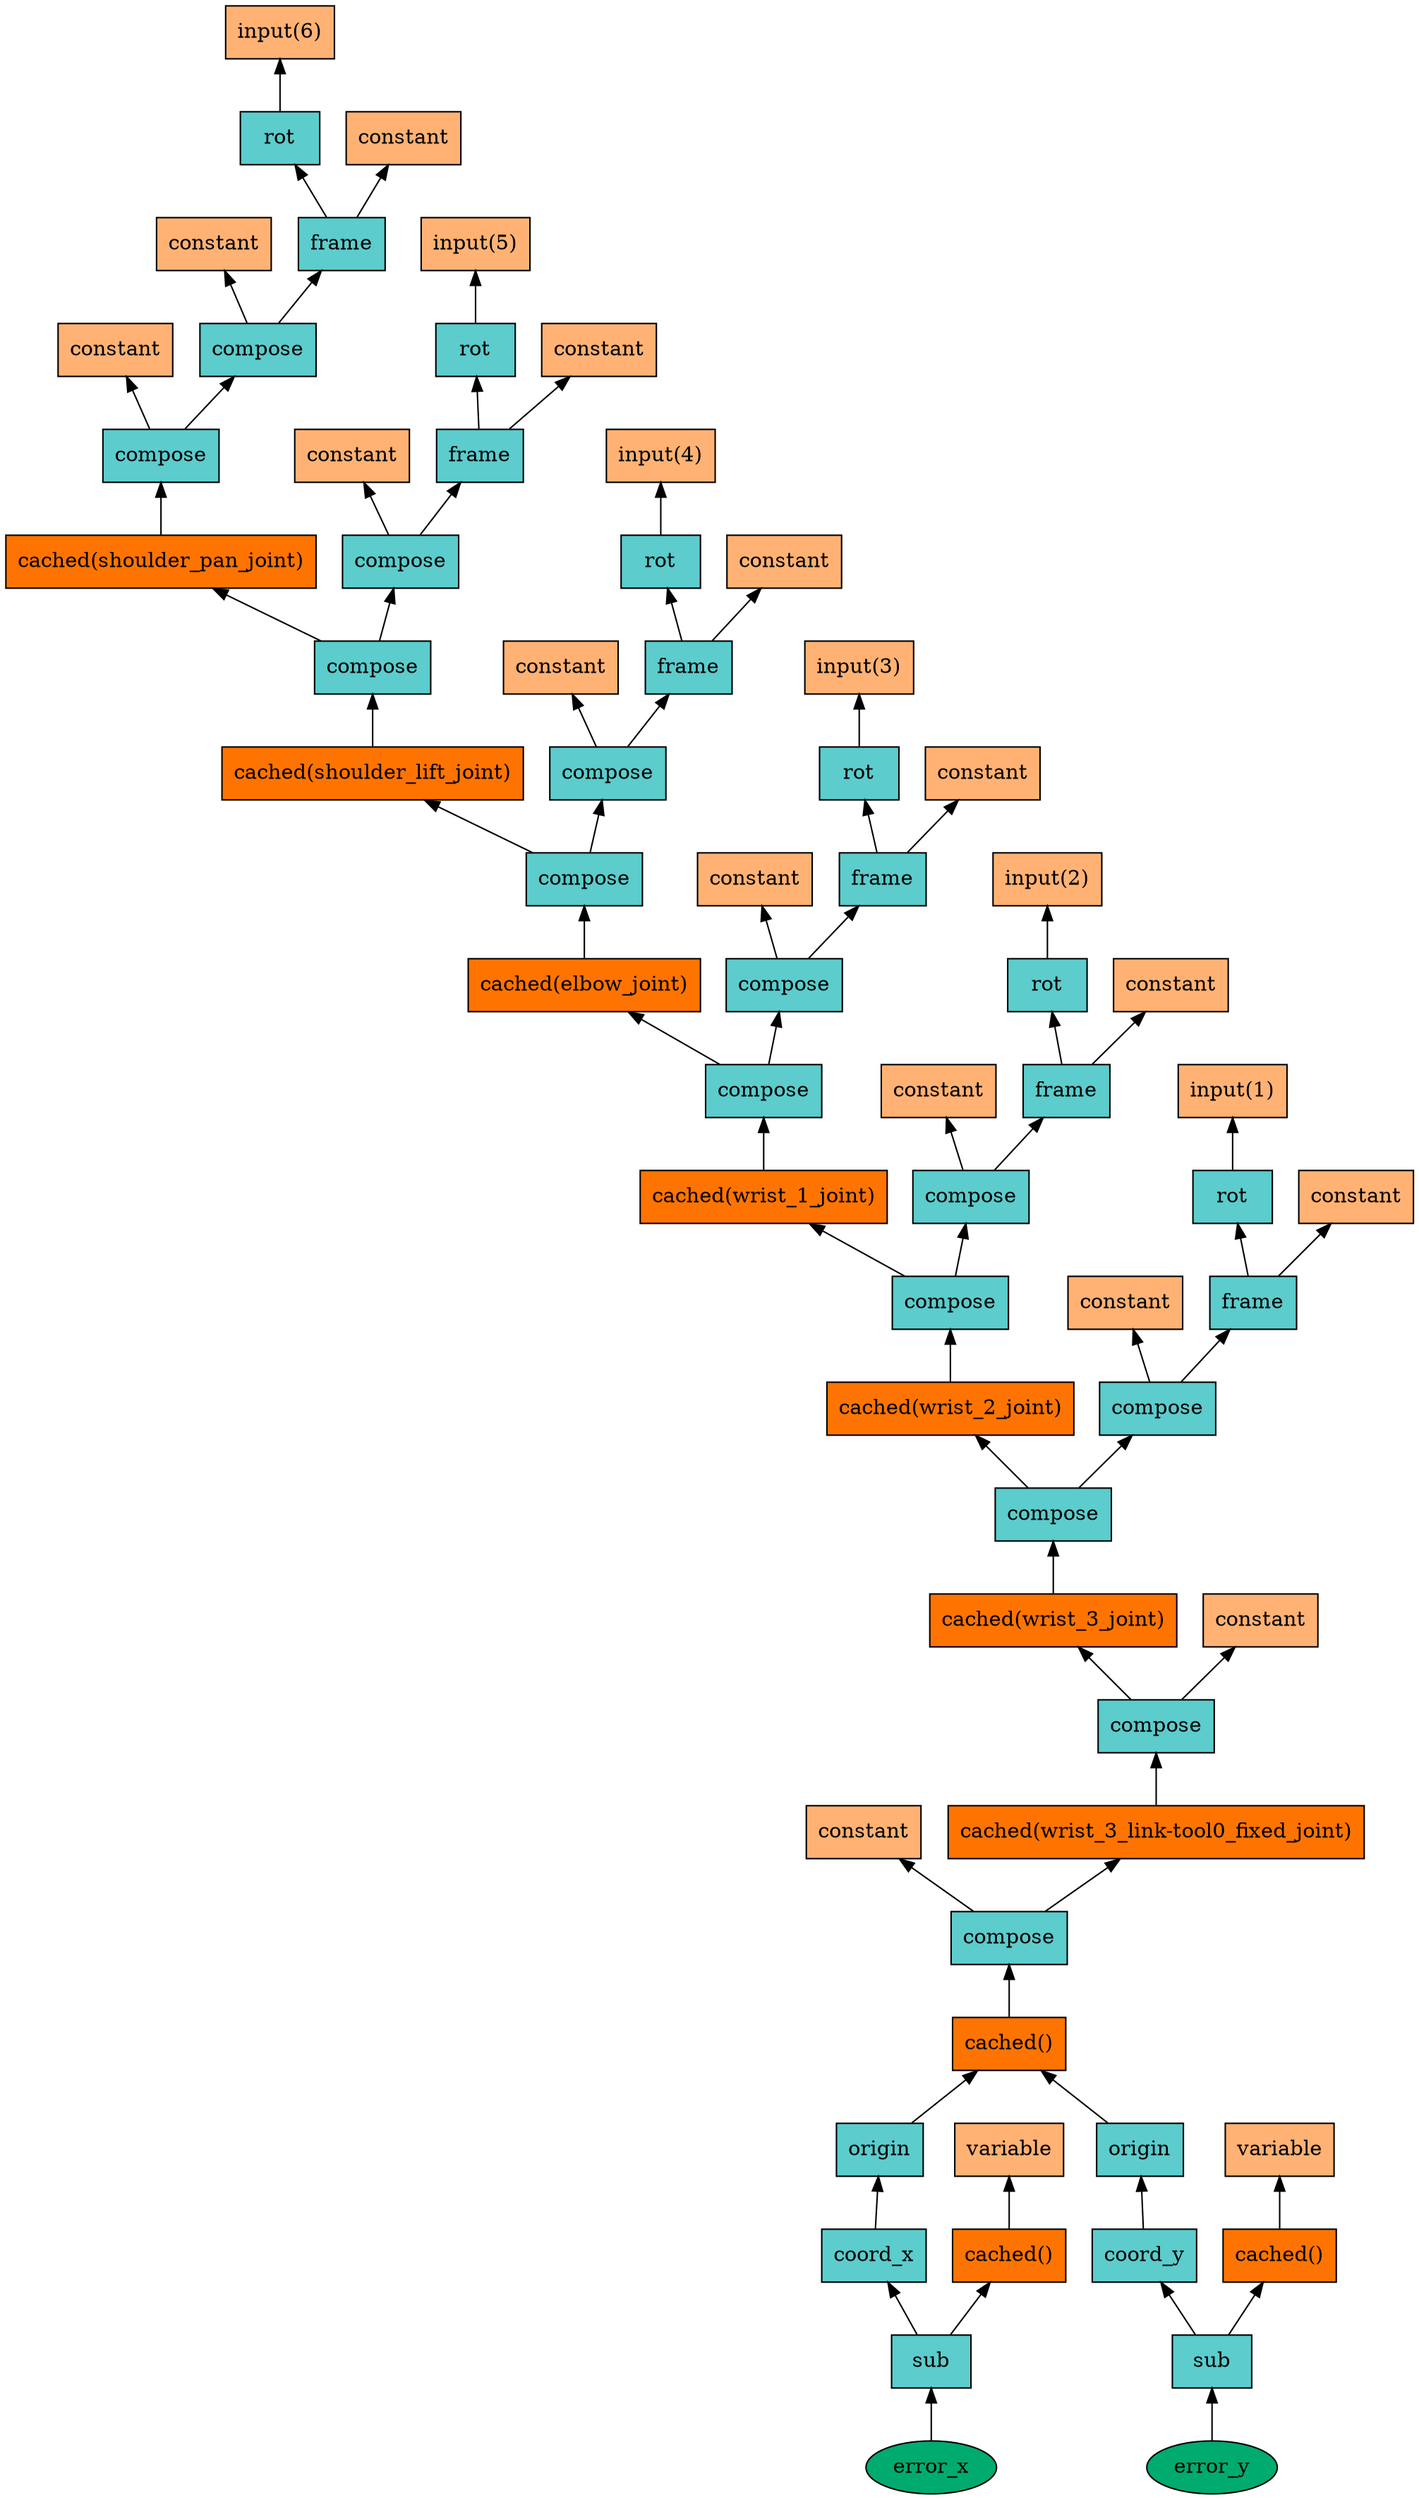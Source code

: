digraph expressiontree { 
rankdir=BT

S93910817713024[label="sub",shape=box,style=filled,fillcolor="#5CCCCC",color=black]
S93910817760576[label="coord_y",shape=box,style=filled,fillcolor="#5CCCCC",color=black]
S93910817657216[label="origin",shape=box,style=filled,fillcolor="#5CCCCC",color=black]
S93910817698656[label="cached()",shape=box,style=filled,fillcolor="#FF7400",color=black]
S93910817698160[label="compose",shape=box,style=filled,fillcolor="#5CCCCC",color=black]
S93910817698432[label="constant",shape=box,style=filled,fillcolor="#FFB273",color=black]
S93910798500880[label="cached(wrist_3_link-tool0_fixed_joint)",shape=box,style=filled,fillcolor="#FF7400",color=black]
S93910817697024[label="compose",shape=box,style=filled,fillcolor="#5CCCCC",color=black]
S93910798613600[label="cached(wrist_3_joint)",shape=box,style=filled,fillcolor="#FF7400",color=black]
S93910811104224[label="compose",shape=box,style=filled,fillcolor="#5CCCCC",color=black]
S93910798562208[label="cached(wrist_2_joint)",shape=box,style=filled,fillcolor="#FF7400",color=black]
S93910811103856[label="compose",shape=box,style=filled,fillcolor="#5CCCCC",color=black]
S93910798591328[label="cached(wrist_1_joint)",shape=box,style=filled,fillcolor="#FF7400",color=black]
S93910811103488[label="compose",shape=box,style=filled,fillcolor="#5CCCCC",color=black]
S93910807136048[label="cached(elbow_joint)",shape=box,style=filled,fillcolor="#FF7400",color=black]
S93910811103120[label="compose",shape=box,style=filled,fillcolor="#5CCCCC",color=black]
S93910807412112[label="cached(shoulder_lift_joint)",shape=box,style=filled,fillcolor="#FF7400",color=black]
S93910811102752[label="compose",shape=box,style=filled,fillcolor="#5CCCCC",color=black]
S93910811052096[label="cached(shoulder_pan_joint)",shape=box,style=filled,fillcolor="#FF7400",color=black]
S93910817687984[label="compose",shape=box,style=filled,fillcolor="#5CCCCC",color=black]
S93910817688256[label="constant",shape=box,style=filled,fillcolor="#FFB273",color=black]
S93910817687488[label="compose",shape=box,style=filled,fillcolor="#5CCCCC",color=black]
S93910817687760[label="constant",shape=box,style=filled,fillcolor="#FFB273",color=black]
S93910817686240[label="frame",shape=box,style=filled,fillcolor="#5CCCCC",color=black]
S93910817686000[label="rot",shape=box,style=filled,fillcolor="#5CCCCC",color=black]
S93910811098528[label="input(6)",shape=box,style=filled,fillcolor="#FFB273",color=black]
S93910817686000 -> S93910811098528
S93910817687344[label="constant",shape=box,style=filled,fillcolor="#FFB273",color=black]
S93910817686240 -> S93910817686000
S93910817686240 -> S93910817687344
S93910817687488 -> S93910817687760
S93910817687488 -> S93910817686240
S93910817687984 -> S93910817688256
S93910817687984 -> S93910817687488
S93910811052096 -> S93910817687984
S93910811098032[label="compose",shape=box,style=filled,fillcolor="#5CCCCC",color=black]
S93910811098304[label="constant",shape=box,style=filled,fillcolor="#FFB273",color=black]
S93910811097808[label="frame",shape=box,style=filled,fillcolor="#5CCCCC",color=black]
S93910810447696[label="rot",shape=box,style=filled,fillcolor="#5CCCCC",color=black]
S93910817687088[label="input(5)",shape=box,style=filled,fillcolor="#FFB273",color=black]
S93910810447696 -> S93910817687088
S93910811097888[label="constant",shape=box,style=filled,fillcolor="#FFB273",color=black]
S93910811097808 -> S93910810447696
S93910811097808 -> S93910811097888
S93910811098032 -> S93910811098304
S93910811098032 -> S93910811097808
S93910811102752 -> S93910811052096
S93910811102752 -> S93910811098032
S93910807412112 -> S93910811102752
S93910817686528[label="compose",shape=box,style=filled,fillcolor="#5CCCCC",color=black]
S93910817686800[label="constant",shape=box,style=filled,fillcolor="#FFB273",color=black]
S93910811102528[label="frame",shape=box,style=filled,fillcolor="#5CCCCC",color=black]
S93910811102432[label="rot",shape=box,style=filled,fillcolor="#5CCCCC",color=black]
S93910811095968[label="input(4)",shape=box,style=filled,fillcolor="#FFB273",color=black]
S93910811102432 -> S93910811095968
S93910811102608[label="constant",shape=box,style=filled,fillcolor="#FFB273",color=black]
S93910811102528 -> S93910811102432
S93910811102528 -> S93910811102608
S93910817686528 -> S93910817686800
S93910817686528 -> S93910811102528
S93910811103120 -> S93910807412112
S93910811103120 -> S93910817686528
S93910807136048 -> S93910811103120
S93910817688832[label="compose",shape=box,style=filled,fillcolor="#5CCCCC",color=black]
S93910817689104[label="constant",shape=box,style=filled,fillcolor="#FFB273",color=black]
S93910811026208[label="frame",shape=box,style=filled,fillcolor="#5CCCCC",color=black]
S93910817702960[label="rot",shape=box,style=filled,fillcolor="#5CCCCC",color=black]
S93910817713120[label="input(3)",shape=box,style=filled,fillcolor="#FFB273",color=black]
S93910817702960 -> S93910817713120
S93910811073696[label="constant",shape=box,style=filled,fillcolor="#FFB273",color=black]
S93910811026208 -> S93910817702960
S93910811026208 -> S93910811073696
S93910817688832 -> S93910817689104
S93910817688832 -> S93910811026208
S93910811103488 -> S93910807136048
S93910811103488 -> S93910817688832
S93910798591328 -> S93910811103488
S93910811090128[label="compose",shape=box,style=filled,fillcolor="#5CCCCC",color=black]
S93910811090400[label="constant",shape=box,style=filled,fillcolor="#FFB273",color=black]
S93910817712032[label="frame",shape=box,style=filled,fillcolor="#5CCCCC",color=black]
S93910817703600[label="rot",shape=box,style=filled,fillcolor="#5CCCCC",color=black]
S93910817704768[label="input(2)",shape=box,style=filled,fillcolor="#FFB273",color=black]
S93910817703600 -> S93910817704768
S93910817711760[label="constant",shape=box,style=filled,fillcolor="#FFB273",color=black]
S93910817712032 -> S93910817703600
S93910817712032 -> S93910817711760
S93910811090128 -> S93910811090400
S93910811090128 -> S93910817712032
S93910811103856 -> S93910798591328
S93910811103856 -> S93910811090128
S93910798562208 -> S93910811103856
S93910811098992[label="compose",shape=box,style=filled,fillcolor="#5CCCCC",color=black]
S93910811083520[label="constant",shape=box,style=filled,fillcolor="#FFB273",color=black]
S93910817689632[label="frame",shape=box,style=filled,fillcolor="#5CCCCC",color=black]
S93910817711104[label="rot",shape=box,style=filled,fillcolor="#5CCCCC",color=black]
S93910817712848[label="input(1)",shape=box,style=filled,fillcolor="#FFB273",color=black]
S93910817711104 -> S93910817712848
S93910817695456[label="constant",shape=box,style=filled,fillcolor="#FFB273",color=black]
S93910817689632 -> S93910817711104
S93910817689632 -> S93910817695456
S93910811098992 -> S93910811083520
S93910811098992 -> S93910817689632
S93910811104224 -> S93910798562208
S93910811104224 -> S93910811098992
S93910798613600 -> S93910811104224
S93910811088848[label="constant",shape=box,style=filled,fillcolor="#FFB273",color=black]
S93910817697024 -> S93910798613600
S93910817697024 -> S93910811088848
S93910798500880 -> S93910817697024
S93910817698160 -> S93910817698432
S93910817698160 -> S93910798500880
S93910817698656 -> S93910817698160
S93910817657216 -> S93910817698656
S93910817760576 -> S93910817657216
S93910811044752[label="cached()",shape=box,style=filled,fillcolor="#FF7400",color=black]
S93910806818896[label="variable",shape=box,style=filled,fillcolor="#FFB273",color=black]
S93910811044752 -> S93910806818896
S93910817713024 -> S93910817760576
S93910817713024 -> S93910811044752
S1[label="error_y",shape=ellipse,style=filled,fillcolor="#00AB6F",color=black]
S1->S93910817713024
S93910810911024[label="sub",shape=box,style=filled,fillcolor="#5CCCCC",color=black]
S93910800091248[label="coord_x",shape=box,style=filled,fillcolor="#5CCCCC",color=black]
S93910817708928[label="origin",shape=box,style=filled,fillcolor="#5CCCCC",color=black]
S93910817708928 -> S93910817698656
S93910800091248 -> S93910817708928
S93910811072576[label="cached()",shape=box,style=filled,fillcolor="#FF7400",color=black]
S93910806818688[label="variable",shape=box,style=filled,fillcolor="#FFB273",color=black]
S93910811072576 -> S93910806818688
S93910810911024 -> S93910800091248
S93910810911024 -> S93910811072576
S2[label="error_x",shape=ellipse,style=filled,fillcolor="#00AB6F",color=black]
S2->S93910810911024
}